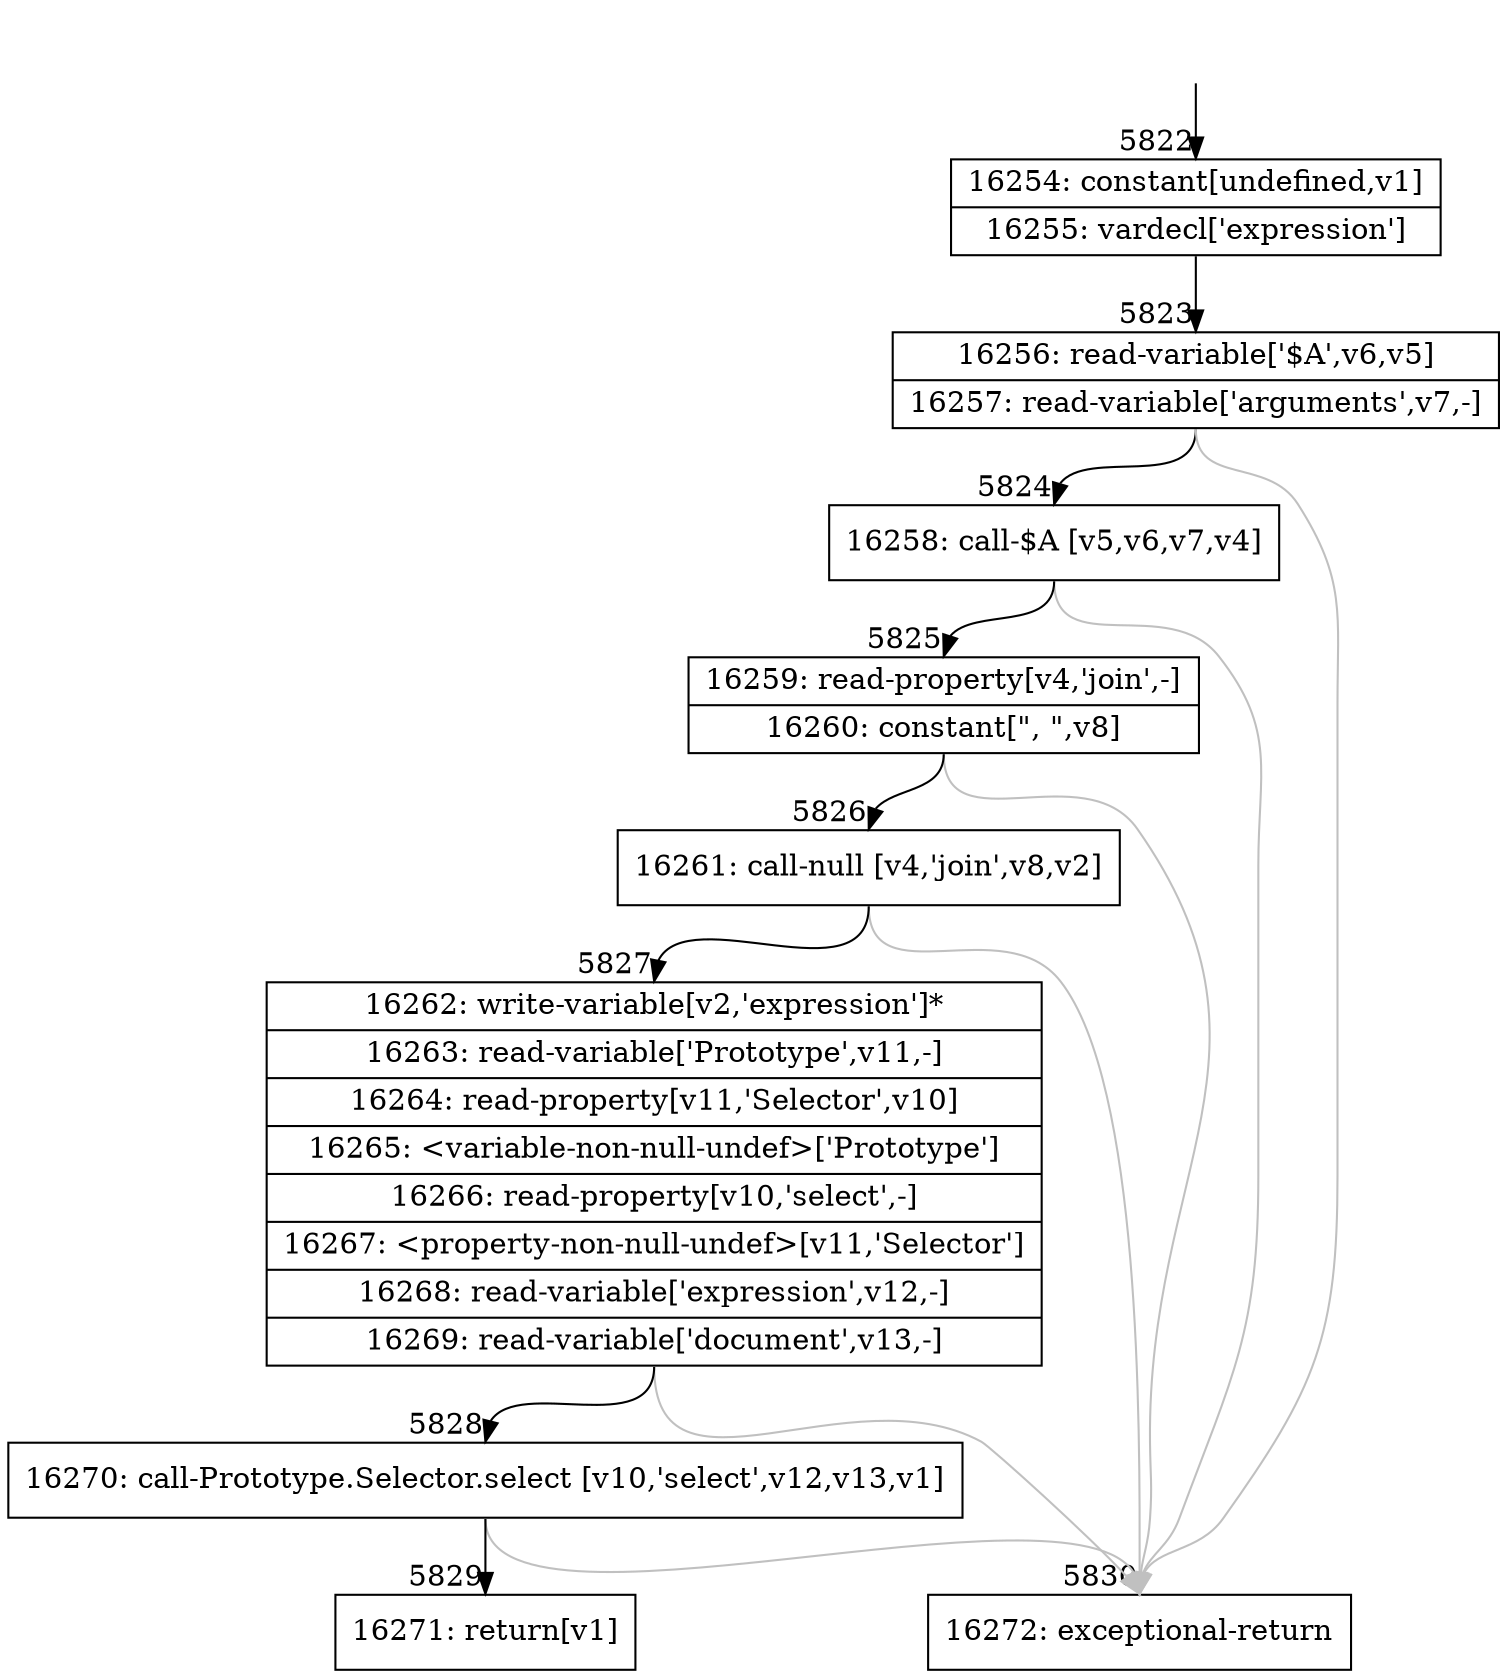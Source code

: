 digraph {
rankdir="TD"
BB_entry458[shape=none,label=""];
BB_entry458 -> BB5822 [tailport=s, headport=n, headlabel="    5822"]
BB5822 [shape=record label="{16254: constant[undefined,v1]|16255: vardecl['expression']}" ] 
BB5822 -> BB5823 [tailport=s, headport=n, headlabel="      5823"]
BB5823 [shape=record label="{16256: read-variable['$A',v6,v5]|16257: read-variable['arguments',v7,-]}" ] 
BB5823 -> BB5824 [tailport=s, headport=n, headlabel="      5824"]
BB5823 -> BB5830 [tailport=s, headport=n, color=gray, headlabel="      5830"]
BB5824 [shape=record label="{16258: call-$A [v5,v6,v7,v4]}" ] 
BB5824 -> BB5825 [tailport=s, headport=n, headlabel="      5825"]
BB5824 -> BB5830 [tailport=s, headport=n, color=gray]
BB5825 [shape=record label="{16259: read-property[v4,'join',-]|16260: constant[\", \",v8]}" ] 
BB5825 -> BB5826 [tailport=s, headport=n, headlabel="      5826"]
BB5825 -> BB5830 [tailport=s, headport=n, color=gray]
BB5826 [shape=record label="{16261: call-null [v4,'join',v8,v2]}" ] 
BB5826 -> BB5827 [tailport=s, headport=n, headlabel="      5827"]
BB5826 -> BB5830 [tailport=s, headport=n, color=gray]
BB5827 [shape=record label="{16262: write-variable[v2,'expression']*|16263: read-variable['Prototype',v11,-]|16264: read-property[v11,'Selector',v10]|16265: \<variable-non-null-undef\>['Prototype']|16266: read-property[v10,'select',-]|16267: \<property-non-null-undef\>[v11,'Selector']|16268: read-variable['expression',v12,-]|16269: read-variable['document',v13,-]}" ] 
BB5827 -> BB5828 [tailport=s, headport=n, headlabel="      5828"]
BB5827 -> BB5830 [tailport=s, headport=n, color=gray]
BB5828 [shape=record label="{16270: call-Prototype.Selector.select [v10,'select',v12,v13,v1]}" ] 
BB5828 -> BB5829 [tailport=s, headport=n, headlabel="      5829"]
BB5828 -> BB5830 [tailport=s, headport=n, color=gray]
BB5829 [shape=record label="{16271: return[v1]}" ] 
BB5830 [shape=record label="{16272: exceptional-return}" ] 
//#$~ 4448
}
